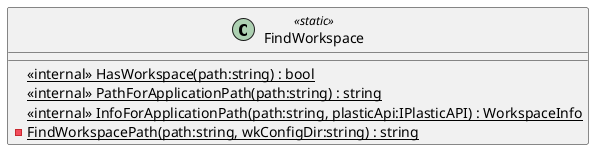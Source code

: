 @startuml
class FindWorkspace <<static>> {
    <<internal>> {static} HasWorkspace(path:string) : bool
    <<internal>> {static} PathForApplicationPath(path:string) : string
    <<internal>> {static} InfoForApplicationPath(path:string, plasticApi:IPlasticAPI) : WorkspaceInfo
    {static} - FindWorkspacePath(path:string, wkConfigDir:string) : string
}
@enduml
